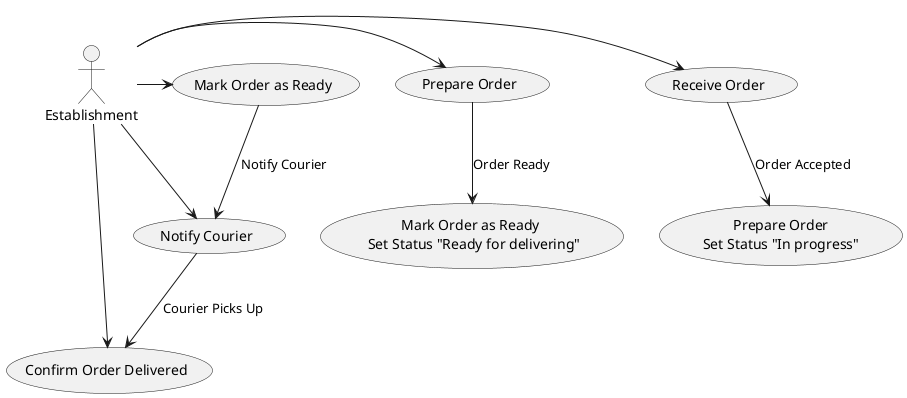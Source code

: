 @startuml
actor Establishment

Establishment -> (Receive Order)
Establishment -> (Prepare Order)
Establishment -> (Mark Order as Ready)
Establishment -> (Notify Courier)
Establishment -> (Confirm Order Delivered)

(Receive Order) --> (Prepare Order\nSet Status "In progress") : Order Accepted
(Prepare Order) --> (Mark Order as Ready \n Set Status "Ready for delivering") : Order Ready
(Mark Order as Ready) --> (Notify Courier) : Notify Courier
(Notify Courier) --> (Confirm Order Delivered) : Courier Picks Up

@enduml
